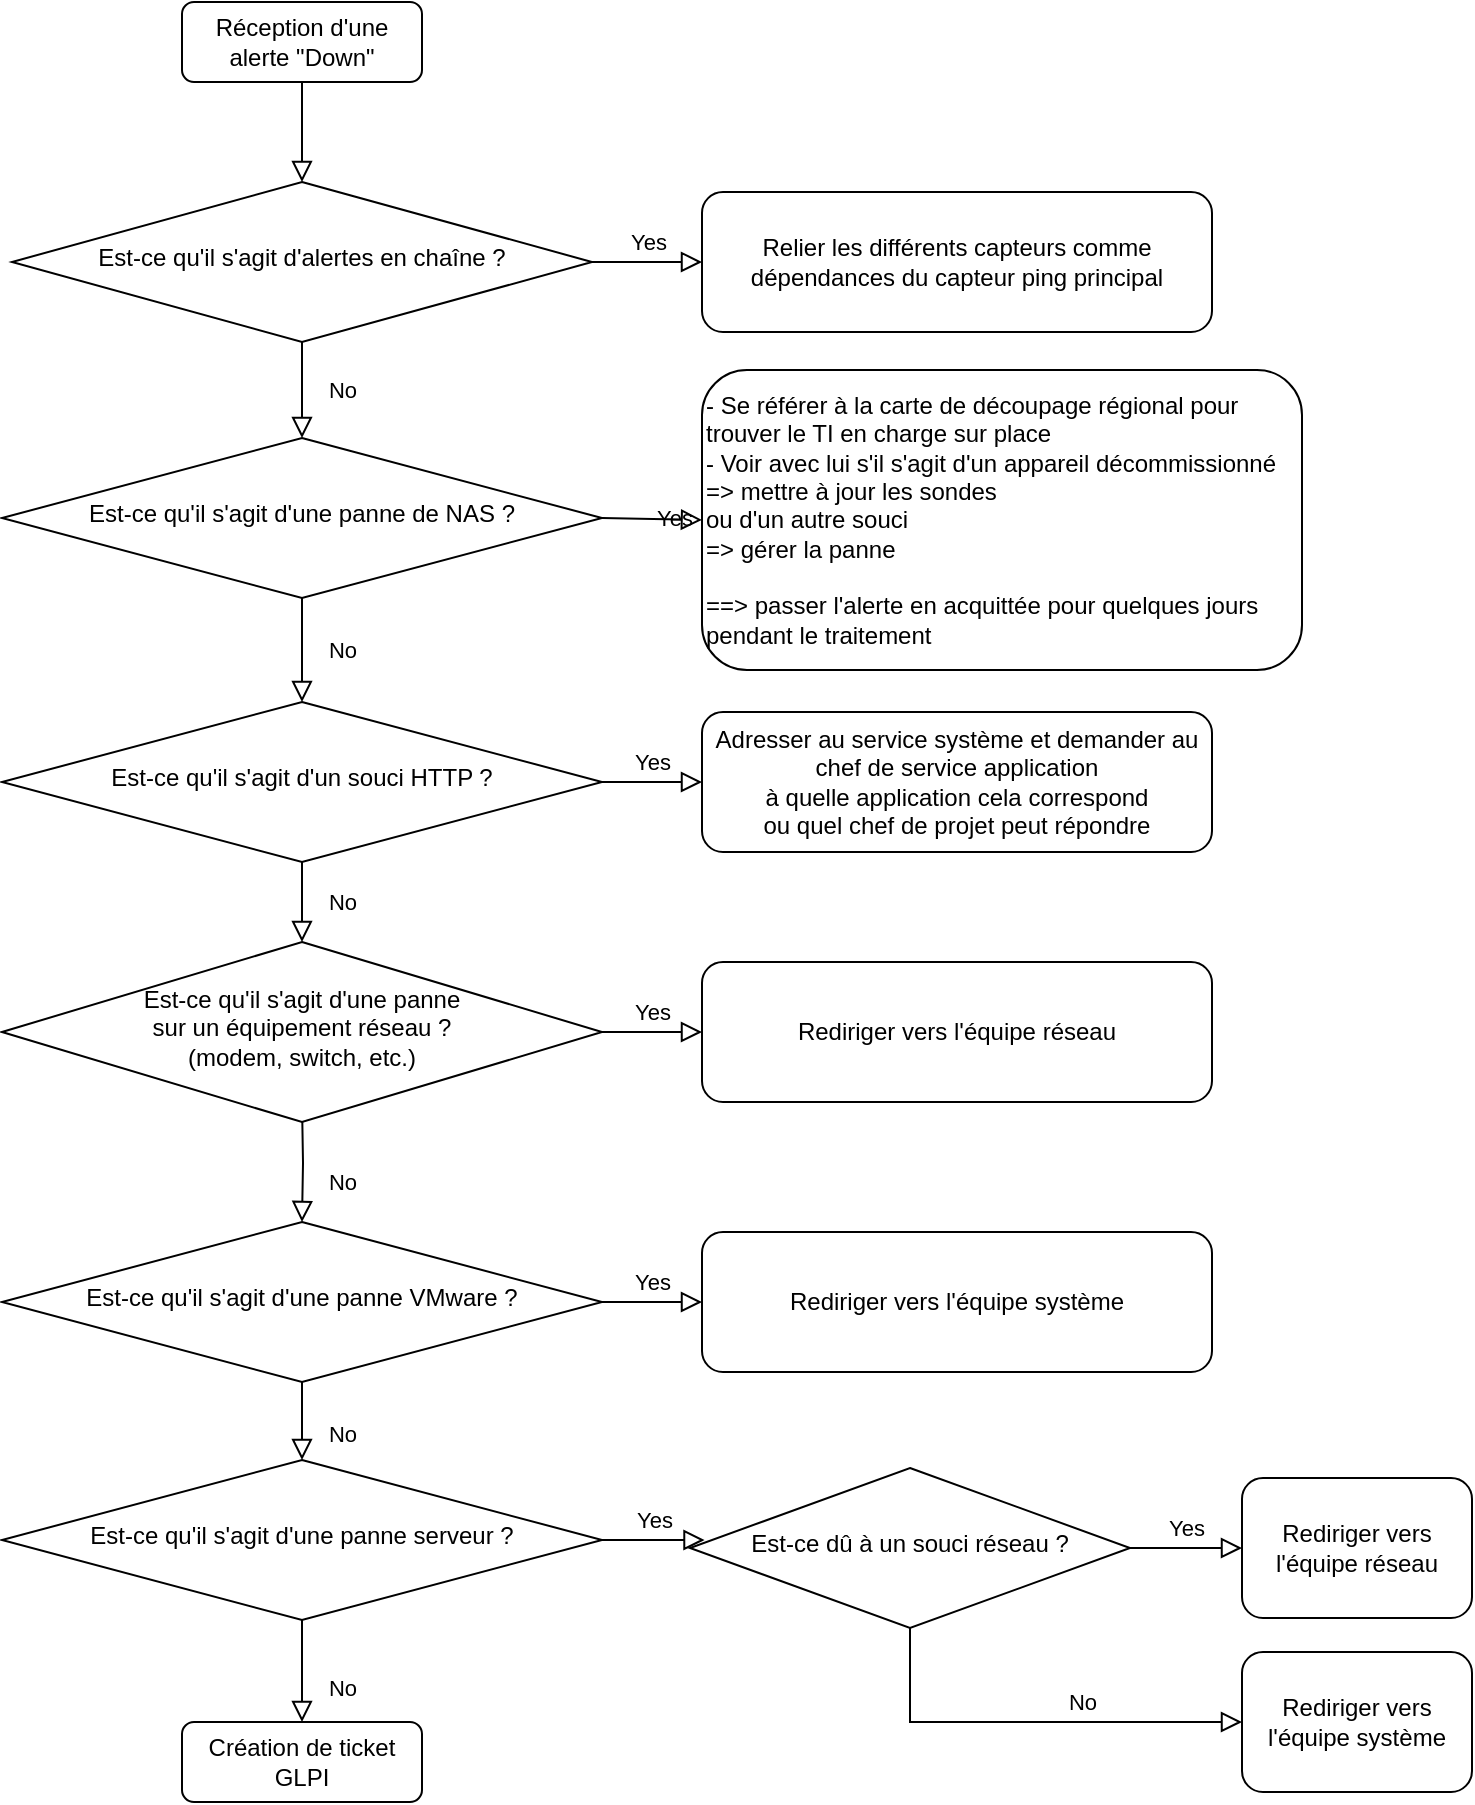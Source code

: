 <mxfile version="26.0.4">
  <diagram id="C5RBs43oDa-KdzZeNtuy" name="Page-1">
    <mxGraphModel dx="1364" dy="831" grid="1" gridSize="10" guides="1" tooltips="1" connect="1" arrows="1" fold="1" page="1" pageScale="1" pageWidth="827" pageHeight="1169" math="0" shadow="0">
      <root>
        <mxCell id="WIyWlLk6GJQsqaUBKTNV-0" />
        <mxCell id="WIyWlLk6GJQsqaUBKTNV-1" parent="WIyWlLk6GJQsqaUBKTNV-0" />
        <mxCell id="WIyWlLk6GJQsqaUBKTNV-2" value="" style="rounded=0;html=1;jettySize=auto;orthogonalLoop=1;fontSize=11;endArrow=block;endFill=0;endSize=8;strokeWidth=1;shadow=0;labelBackgroundColor=none;edgeStyle=orthogonalEdgeStyle;" parent="WIyWlLk6GJQsqaUBKTNV-1" source="WIyWlLk6GJQsqaUBKTNV-3" target="WIyWlLk6GJQsqaUBKTNV-6" edge="1">
          <mxGeometry relative="1" as="geometry" />
        </mxCell>
        <mxCell id="WIyWlLk6GJQsqaUBKTNV-3" value="Réception d&#39;une&lt;br&gt;alerte &quot;Down&quot;" style="rounded=1;whiteSpace=wrap;html=1;fontSize=12;glass=0;strokeWidth=1;shadow=0;" parent="WIyWlLk6GJQsqaUBKTNV-1" vertex="1">
          <mxGeometry x="160" y="80" width="120" height="40" as="geometry" />
        </mxCell>
        <mxCell id="WIyWlLk6GJQsqaUBKTNV-4" value="No" style="rounded=0;html=1;jettySize=auto;orthogonalLoop=1;fontSize=11;endArrow=block;endFill=0;endSize=8;strokeWidth=1;shadow=0;labelBackgroundColor=none;edgeStyle=orthogonalEdgeStyle;" parent="WIyWlLk6GJQsqaUBKTNV-1" source="WIyWlLk6GJQsqaUBKTNV-6" target="WIyWlLk6GJQsqaUBKTNV-10" edge="1">
          <mxGeometry y="20" relative="1" as="geometry">
            <mxPoint as="offset" />
          </mxGeometry>
        </mxCell>
        <mxCell id="WIyWlLk6GJQsqaUBKTNV-5" value="Yes" style="edgeStyle=orthogonalEdgeStyle;rounded=0;html=1;jettySize=auto;orthogonalLoop=1;fontSize=11;endArrow=block;endFill=0;endSize=8;strokeWidth=1;shadow=0;labelBackgroundColor=none;" parent="WIyWlLk6GJQsqaUBKTNV-1" source="WIyWlLk6GJQsqaUBKTNV-6" target="WIyWlLk6GJQsqaUBKTNV-7" edge="1">
          <mxGeometry y="10" relative="1" as="geometry">
            <mxPoint as="offset" />
          </mxGeometry>
        </mxCell>
        <mxCell id="WIyWlLk6GJQsqaUBKTNV-6" value="Est-ce qu&#39;il s&#39;agit d&#39;alertes en chaîne ?" style="rhombus;whiteSpace=wrap;html=1;shadow=0;fontFamily=Helvetica;fontSize=12;align=center;strokeWidth=1;spacing=6;spacingTop=-4;" parent="WIyWlLk6GJQsqaUBKTNV-1" vertex="1">
          <mxGeometry x="75" y="170" width="290" height="80" as="geometry" />
        </mxCell>
        <mxCell id="WIyWlLk6GJQsqaUBKTNV-7" value="Relier les différents capteurs comme dépendances du capteur ping principal" style="rounded=1;whiteSpace=wrap;html=1;fontSize=12;glass=0;strokeWidth=1;shadow=0;" parent="WIyWlLk6GJQsqaUBKTNV-1" vertex="1">
          <mxGeometry x="420" y="175" width="255" height="70" as="geometry" />
        </mxCell>
        <mxCell id="WIyWlLk6GJQsqaUBKTNV-8" value="No" style="rounded=0;html=1;jettySize=auto;orthogonalLoop=1;fontSize=11;endArrow=block;endFill=0;endSize=8;strokeWidth=1;shadow=0;labelBackgroundColor=none;edgeStyle=orthogonalEdgeStyle;exitX=0.5;exitY=1;exitDx=0;exitDy=0;" parent="WIyWlLk6GJQsqaUBKTNV-1" source="isJMYTDTKDJz77tyTyaf-19" target="WIyWlLk6GJQsqaUBKTNV-11" edge="1">
          <mxGeometry x="0.333" y="20" relative="1" as="geometry">
            <mxPoint as="offset" />
            <mxPoint x="290" y="900" as="sourcePoint" />
          </mxGeometry>
        </mxCell>
        <mxCell id="WIyWlLk6GJQsqaUBKTNV-9" value="Yes" style="edgeStyle=orthogonalEdgeStyle;rounded=0;html=1;jettySize=auto;orthogonalLoop=1;fontSize=11;endArrow=block;endFill=0;endSize=8;strokeWidth=1;shadow=0;labelBackgroundColor=none;" parent="WIyWlLk6GJQsqaUBKTNV-1" target="WIyWlLk6GJQsqaUBKTNV-12" edge="1">
          <mxGeometry y="10" relative="1" as="geometry">
            <mxPoint as="offset" />
            <mxPoint x="370" y="338" as="sourcePoint" />
          </mxGeometry>
        </mxCell>
        <mxCell id="WIyWlLk6GJQsqaUBKTNV-10" value="Est-ce qu&#39;il s&#39;agit d&#39;une panne de NAS ?" style="rhombus;whiteSpace=wrap;html=1;shadow=0;fontFamily=Helvetica;fontSize=12;align=center;strokeWidth=1;spacing=6;spacingTop=-4;" parent="WIyWlLk6GJQsqaUBKTNV-1" vertex="1">
          <mxGeometry x="70" y="298" width="300" height="80" as="geometry" />
        </mxCell>
        <mxCell id="WIyWlLk6GJQsqaUBKTNV-11" value="Création de ticket GLPI" style="rounded=1;whiteSpace=wrap;html=1;fontSize=12;glass=0;strokeWidth=1;shadow=0;" parent="WIyWlLk6GJQsqaUBKTNV-1" vertex="1">
          <mxGeometry x="160" y="940" width="120" height="40" as="geometry" />
        </mxCell>
        <mxCell id="WIyWlLk6GJQsqaUBKTNV-12" value="- Se référer à la carte de découpage régional pour trouver le TI en charge sur place&lt;div&gt;- Voir avec lui s&#39;il s&#39;agit d&#39;un appareil décommissionné&lt;div&gt;=&amp;gt; mettre à jour les sondes&lt;div&gt;ou d&#39;un autre souci&lt;/div&gt;&lt;/div&gt;&lt;div&gt;=&amp;gt; gérer la panne&lt;/div&gt;&lt;div&gt;&lt;br&gt;&lt;/div&gt;&lt;div&gt;==&amp;gt; passer l&#39;alerte en acquittée pour quelques jours pendant le traitement&lt;/div&gt;&lt;/div&gt;" style="rounded=1;whiteSpace=wrap;html=1;fontSize=12;glass=0;strokeWidth=1;shadow=0;align=left;" parent="WIyWlLk6GJQsqaUBKTNV-1" vertex="1">
          <mxGeometry x="420" y="264" width="300" height="150" as="geometry" />
        </mxCell>
        <mxCell id="isJMYTDTKDJz77tyTyaf-1" value="&lt;div&gt;Est-ce qu&#39;il s&#39;agit d&#39;une panne VMware ?&lt;/div&gt;" style="rhombus;whiteSpace=wrap;html=1;shadow=0;fontFamily=Helvetica;fontSize=12;align=center;strokeWidth=1;spacing=6;spacingTop=-4;" vertex="1" parent="WIyWlLk6GJQsqaUBKTNV-1">
          <mxGeometry x="70" y="690" width="300" height="80" as="geometry" />
        </mxCell>
        <mxCell id="isJMYTDTKDJz77tyTyaf-6" value="No" style="rounded=0;html=1;jettySize=auto;orthogonalLoop=1;fontSize=11;endArrow=block;endFill=0;endSize=8;strokeWidth=1;shadow=0;labelBackgroundColor=none;edgeStyle=orthogonalEdgeStyle;exitX=0.5;exitY=1;exitDx=0;exitDy=0;entryX=0.5;entryY=0;entryDx=0;entryDy=0;" edge="1" parent="WIyWlLk6GJQsqaUBKTNV-1" source="WIyWlLk6GJQsqaUBKTNV-10" target="isJMYTDTKDJz77tyTyaf-11">
          <mxGeometry y="20" relative="1" as="geometry">
            <mxPoint as="offset" />
            <mxPoint x="230" y="377" as="sourcePoint" />
            <mxPoint x="230" y="417" as="targetPoint" />
          </mxGeometry>
        </mxCell>
        <mxCell id="isJMYTDTKDJz77tyTyaf-8" value="Rediriger vers l&#39;équipe système" style="rounded=1;whiteSpace=wrap;html=1;fontSize=12;glass=0;strokeWidth=1;shadow=0;" vertex="1" parent="WIyWlLk6GJQsqaUBKTNV-1">
          <mxGeometry x="420" y="695" width="255" height="70" as="geometry" />
        </mxCell>
        <mxCell id="isJMYTDTKDJz77tyTyaf-10" value="Yes" style="edgeStyle=orthogonalEdgeStyle;rounded=0;html=1;jettySize=auto;orthogonalLoop=1;fontSize=11;endArrow=block;endFill=0;endSize=8;strokeWidth=1;shadow=0;labelBackgroundColor=none;exitX=1;exitY=0.5;exitDx=0;exitDy=0;entryX=0;entryY=0.5;entryDx=0;entryDy=0;" edge="1" parent="WIyWlLk6GJQsqaUBKTNV-1" source="isJMYTDTKDJz77tyTyaf-1" target="isJMYTDTKDJz77tyTyaf-8">
          <mxGeometry y="10" relative="1" as="geometry">
            <mxPoint as="offset" />
            <mxPoint x="380" y="570" as="sourcePoint" />
            <mxPoint x="430" y="571" as="targetPoint" />
          </mxGeometry>
        </mxCell>
        <mxCell id="isJMYTDTKDJz77tyTyaf-11" value="&lt;div&gt;Est-ce qu&#39;il s&#39;agit d&#39;un souci HTTP ?&lt;/div&gt;" style="rhombus;whiteSpace=wrap;html=1;shadow=0;fontFamily=Helvetica;fontSize=12;align=center;strokeWidth=1;spacing=6;spacingTop=-4;" vertex="1" parent="WIyWlLk6GJQsqaUBKTNV-1">
          <mxGeometry x="70" y="430" width="300" height="80" as="geometry" />
        </mxCell>
        <mxCell id="isJMYTDTKDJz77tyTyaf-12" value="Adresser au service système et demander au chef de service application&lt;div&gt;à quelle application cela correspond&lt;/div&gt;&lt;div&gt;ou quel chef de projet peut répondre&lt;/div&gt;" style="rounded=1;whiteSpace=wrap;html=1;fontSize=12;glass=0;strokeWidth=1;shadow=0;" vertex="1" parent="WIyWlLk6GJQsqaUBKTNV-1">
          <mxGeometry x="420" y="435" width="255" height="70" as="geometry" />
        </mxCell>
        <mxCell id="isJMYTDTKDJz77tyTyaf-13" value="Yes" style="edgeStyle=orthogonalEdgeStyle;rounded=0;html=1;jettySize=auto;orthogonalLoop=1;fontSize=11;endArrow=block;endFill=0;endSize=8;strokeWidth=1;shadow=0;labelBackgroundColor=none;exitX=1;exitY=0.5;exitDx=0;exitDy=0;entryX=0;entryY=0.5;entryDx=0;entryDy=0;" edge="1" parent="WIyWlLk6GJQsqaUBKTNV-1" source="isJMYTDTKDJz77tyTyaf-11" target="isJMYTDTKDJz77tyTyaf-12">
          <mxGeometry y="10" relative="1" as="geometry">
            <mxPoint as="offset" />
            <mxPoint x="380" y="310" as="sourcePoint" />
            <mxPoint x="430" y="311" as="targetPoint" />
          </mxGeometry>
        </mxCell>
        <mxCell id="isJMYTDTKDJz77tyTyaf-14" value="No" style="rounded=0;html=1;jettySize=auto;orthogonalLoop=1;fontSize=11;endArrow=block;endFill=0;endSize=8;strokeWidth=1;shadow=0;labelBackgroundColor=none;edgeStyle=orthogonalEdgeStyle;entryX=0.5;entryY=0;entryDx=0;entryDy=0;" edge="1" parent="WIyWlLk6GJQsqaUBKTNV-1" target="isJMYTDTKDJz77tyTyaf-1">
          <mxGeometry x="0.333" y="20" relative="1" as="geometry">
            <mxPoint as="offset" />
            <mxPoint x="220" y="630" as="sourcePoint" />
            <mxPoint x="220" y="660" as="targetPoint" />
          </mxGeometry>
        </mxCell>
        <mxCell id="isJMYTDTKDJz77tyTyaf-15" value="&lt;div&gt;&lt;span style=&quot;background-color: transparent; color: light-dark(rgb(0, 0, 0), rgb(255, 255, 255));&quot;&gt;Est-ce qu&#39;il s&#39;agit d&#39;une panne&lt;/span&gt;&lt;/div&gt;&lt;div&gt;sur un équipement réseau ?&lt;/div&gt;&lt;div&gt;(modem, switch, etc.)&lt;/div&gt;" style="rhombus;whiteSpace=wrap;html=1;shadow=0;fontFamily=Helvetica;fontSize=12;align=center;strokeWidth=1;spacing=6;spacingTop=-4;" vertex="1" parent="WIyWlLk6GJQsqaUBKTNV-1">
          <mxGeometry x="70" y="550" width="300" height="90" as="geometry" />
        </mxCell>
        <mxCell id="isJMYTDTKDJz77tyTyaf-16" value="Rediriger vers l&#39;équipe réseau" style="rounded=1;whiteSpace=wrap;html=1;fontSize=12;glass=0;strokeWidth=1;shadow=0;" vertex="1" parent="WIyWlLk6GJQsqaUBKTNV-1">
          <mxGeometry x="420" y="560" width="255" height="70" as="geometry" />
        </mxCell>
        <mxCell id="isJMYTDTKDJz77tyTyaf-17" value="Yes" style="edgeStyle=orthogonalEdgeStyle;rounded=0;html=1;jettySize=auto;orthogonalLoop=1;fontSize=11;endArrow=block;endFill=0;endSize=8;strokeWidth=1;shadow=0;labelBackgroundColor=none;exitX=1;exitY=0.5;exitDx=0;exitDy=0;entryX=0;entryY=0.5;entryDx=0;entryDy=0;" edge="1" parent="WIyWlLk6GJQsqaUBKTNV-1" source="isJMYTDTKDJz77tyTyaf-15" target="isJMYTDTKDJz77tyTyaf-16">
          <mxGeometry y="10" relative="1" as="geometry">
            <mxPoint as="offset" />
            <mxPoint x="380" y="430" as="sourcePoint" />
            <mxPoint x="430" y="431" as="targetPoint" />
          </mxGeometry>
        </mxCell>
        <mxCell id="isJMYTDTKDJz77tyTyaf-18" value="No" style="rounded=0;html=1;jettySize=auto;orthogonalLoop=1;fontSize=11;endArrow=block;endFill=0;endSize=8;strokeWidth=1;shadow=0;labelBackgroundColor=none;edgeStyle=orthogonalEdgeStyle;exitX=0.5;exitY=1;exitDx=0;exitDy=0;entryX=0.5;entryY=0;entryDx=0;entryDy=0;" edge="1" parent="WIyWlLk6GJQsqaUBKTNV-1" source="isJMYTDTKDJz77tyTyaf-11" target="isJMYTDTKDJz77tyTyaf-15">
          <mxGeometry y="20" relative="1" as="geometry">
            <mxPoint as="offset" />
            <mxPoint x="230" y="380" as="sourcePoint" />
            <mxPoint x="230" y="440" as="targetPoint" />
          </mxGeometry>
        </mxCell>
        <mxCell id="isJMYTDTKDJz77tyTyaf-19" value="&lt;div&gt;Est-ce qu&#39;il s&#39;agit d&#39;une panne serveur ?&lt;/div&gt;" style="rhombus;whiteSpace=wrap;html=1;shadow=0;fontFamily=Helvetica;fontSize=12;align=center;strokeWidth=1;spacing=6;spacingTop=-4;" vertex="1" parent="WIyWlLk6GJQsqaUBKTNV-1">
          <mxGeometry x="70" y="809" width="300" height="80" as="geometry" />
        </mxCell>
        <mxCell id="isJMYTDTKDJz77tyTyaf-20" value="Rediriger vers l&#39;équipe réseau" style="rounded=1;whiteSpace=wrap;html=1;fontSize=12;glass=0;strokeWidth=1;shadow=0;" vertex="1" parent="WIyWlLk6GJQsqaUBKTNV-1">
          <mxGeometry x="690" y="818" width="115" height="70" as="geometry" />
        </mxCell>
        <mxCell id="isJMYTDTKDJz77tyTyaf-21" value="Yes" style="edgeStyle=orthogonalEdgeStyle;rounded=0;html=1;jettySize=auto;orthogonalLoop=1;fontSize=11;endArrow=block;endFill=0;endSize=8;strokeWidth=1;shadow=0;labelBackgroundColor=none;exitX=1;exitY=0.5;exitDx=0;exitDy=0;entryX=0.033;entryY=0.45;entryDx=0;entryDy=0;entryPerimeter=0;" edge="1" parent="WIyWlLk6GJQsqaUBKTNV-1" source="isJMYTDTKDJz77tyTyaf-19" target="isJMYTDTKDJz77tyTyaf-23">
          <mxGeometry y="10" relative="1" as="geometry">
            <mxPoint as="offset" />
            <mxPoint x="380" y="689" as="sourcePoint" />
            <mxPoint x="430" y="690" as="targetPoint" />
          </mxGeometry>
        </mxCell>
        <mxCell id="isJMYTDTKDJz77tyTyaf-22" value="No" style="rounded=0;html=1;jettySize=auto;orthogonalLoop=1;fontSize=11;endArrow=block;endFill=0;endSize=8;strokeWidth=1;shadow=0;labelBackgroundColor=none;edgeStyle=orthogonalEdgeStyle;entryX=0.5;entryY=0;entryDx=0;entryDy=0;exitX=0.5;exitY=1;exitDx=0;exitDy=0;" edge="1" parent="WIyWlLk6GJQsqaUBKTNV-1" source="isJMYTDTKDJz77tyTyaf-1" target="isJMYTDTKDJz77tyTyaf-19">
          <mxGeometry x="0.333" y="20" relative="1" as="geometry">
            <mxPoint as="offset" />
            <mxPoint x="230" y="640" as="sourcePoint" />
            <mxPoint x="230" y="700" as="targetPoint" />
          </mxGeometry>
        </mxCell>
        <mxCell id="isJMYTDTKDJz77tyTyaf-23" value="&lt;div&gt;Est-ce dû à un souci réseau ?&lt;/div&gt;" style="rhombus;whiteSpace=wrap;html=1;shadow=0;fontFamily=Helvetica;fontSize=12;align=center;strokeWidth=1;spacing=6;spacingTop=-4;" vertex="1" parent="WIyWlLk6GJQsqaUBKTNV-1">
          <mxGeometry x="414" y="813" width="220" height="80" as="geometry" />
        </mxCell>
        <mxCell id="isJMYTDTKDJz77tyTyaf-24" value="Yes" style="edgeStyle=orthogonalEdgeStyle;rounded=0;html=1;jettySize=auto;orthogonalLoop=1;fontSize=11;endArrow=block;endFill=0;endSize=8;strokeWidth=1;shadow=0;labelBackgroundColor=none;exitX=1;exitY=0.5;exitDx=0;exitDy=0;entryX=0;entryY=0.5;entryDx=0;entryDy=0;" edge="1" parent="WIyWlLk6GJQsqaUBKTNV-1" source="isJMYTDTKDJz77tyTyaf-23" target="isJMYTDTKDJz77tyTyaf-20">
          <mxGeometry y="10" relative="1" as="geometry">
            <mxPoint as="offset" />
            <mxPoint x="380" y="859" as="sourcePoint" />
            <mxPoint x="590" y="1060" as="targetPoint" />
          </mxGeometry>
        </mxCell>
        <mxCell id="isJMYTDTKDJz77tyTyaf-25" value="No" style="rounded=0;html=1;jettySize=auto;orthogonalLoop=1;fontSize=11;endArrow=block;endFill=0;endSize=8;strokeWidth=1;shadow=0;labelBackgroundColor=none;edgeStyle=orthogonalEdgeStyle;exitX=0.5;exitY=1;exitDx=0;exitDy=0;entryX=0;entryY=0.5;entryDx=0;entryDy=0;" edge="1" parent="WIyWlLk6GJQsqaUBKTNV-1" source="isJMYTDTKDJz77tyTyaf-23" target="isJMYTDTKDJz77tyTyaf-26">
          <mxGeometry x="0.249" y="10" relative="1" as="geometry">
            <mxPoint as="offset" />
            <mxPoint x="524" y="899" as="sourcePoint" />
            <mxPoint x="590" y="970" as="targetPoint" />
          </mxGeometry>
        </mxCell>
        <mxCell id="isJMYTDTKDJz77tyTyaf-26" value="Rediriger vers l&#39;équipe système" style="rounded=1;whiteSpace=wrap;html=1;fontSize=12;glass=0;strokeWidth=1;shadow=0;" vertex="1" parent="WIyWlLk6GJQsqaUBKTNV-1">
          <mxGeometry x="690" y="905" width="115" height="70" as="geometry" />
        </mxCell>
      </root>
    </mxGraphModel>
  </diagram>
</mxfile>
